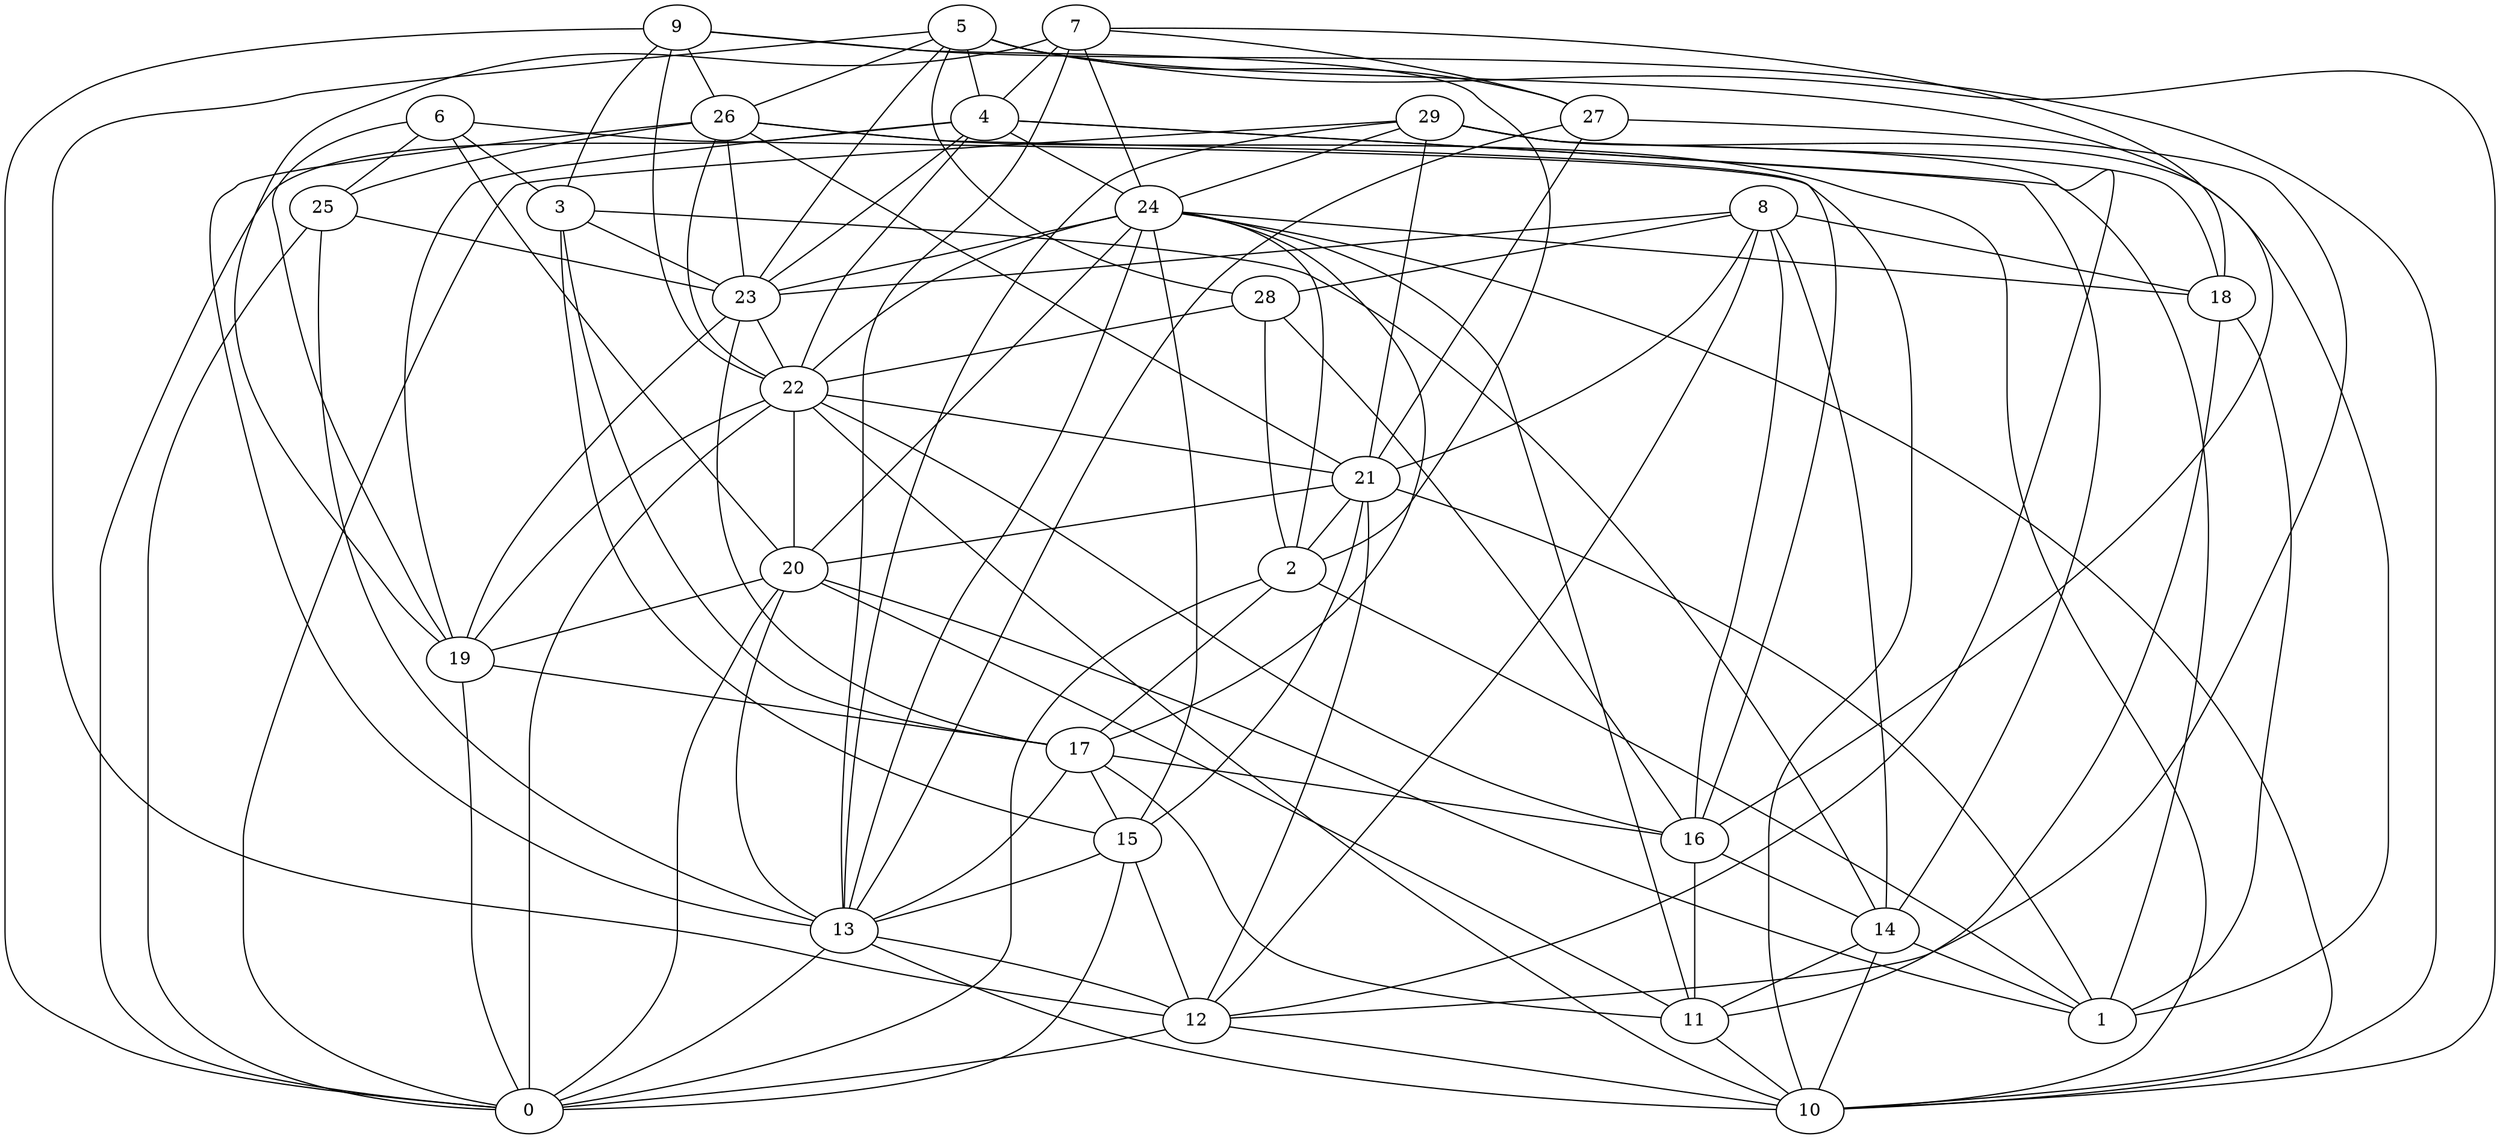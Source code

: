 digraph GG_graph {

subgraph G_graph {
edge [color = black]
"27" -> "12" [dir = none]
"16" -> "14" [dir = none]
"26" -> "23" [dir = none]
"26" -> "22" [dir = none]
"26" -> "10" [dir = none]
"26" -> "25" [dir = none]
"26" -> "21" [dir = none]
"14" -> "11" [dir = none]
"14" -> "1" [dir = none]
"14" -> "10" [dir = none]
"20" -> "1" [dir = none]
"20" -> "11" [dir = none]
"20" -> "13" [dir = none]
"20" -> "19" [dir = none]
"4" -> "19" [dir = none]
"4" -> "23" [dir = none]
"4" -> "22" [dir = none]
"4" -> "24" [dir = none]
"4" -> "0" [dir = none]
"29" -> "21" [dir = none]
"29" -> "1" [dir = none]
"29" -> "18" [dir = none]
"29" -> "0" [dir = none]
"15" -> "13" [dir = none]
"15" -> "12" [dir = none]
"15" -> "0" [dir = none]
"22" -> "16" [dir = none]
"22" -> "20" [dir = none]
"22" -> "21" [dir = none]
"22" -> "0" [dir = none]
"22" -> "10" [dir = none]
"9" -> "26" [dir = none]
"9" -> "0" [dir = none]
"9" -> "10" [dir = none]
"9" -> "22" [dir = none]
"9" -> "3" [dir = none]
"21" -> "20" [dir = none]
"21" -> "2" [dir = none]
"21" -> "12" [dir = none]
"21" -> "1" [dir = none]
"23" -> "19" [dir = none]
"23" -> "17" [dir = none]
"23" -> "22" [dir = none]
"17" -> "13" [dir = none]
"17" -> "15" [dir = none]
"17" -> "11" [dir = none]
"17" -> "16" [dir = none]
"7" -> "27" [dir = none]
"7" -> "24" [dir = none]
"7" -> "18" [dir = none]
"7" -> "19" [dir = none]
"7" -> "4" [dir = none]
"28" -> "2" [dir = none]
"28" -> "16" [dir = none]
"11" -> "10" [dir = none]
"18" -> "1" [dir = none]
"18" -> "11" [dir = none]
"19" -> "17" [dir = none]
"3" -> "14" [dir = none]
"3" -> "17" [dir = none]
"3" -> "15" [dir = none]
"6" -> "20" [dir = none]
"6" -> "10" [dir = none]
"6" -> "25" [dir = none]
"6" -> "19" [dir = none]
"6" -> "3" [dir = none]
"5" -> "12" [dir = none]
"5" -> "27" [dir = none]
"5" -> "23" [dir = none]
"5" -> "10" [dir = none]
"24" -> "17" [dir = none]
"24" -> "18" [dir = none]
"24" -> "23" [dir = none]
"24" -> "15" [dir = none]
"24" -> "2" [dir = none]
"24" -> "11" [dir = none]
"24" -> "13" [dir = none]
"8" -> "28" [dir = none]
"8" -> "23" [dir = none]
"8" -> "14" [dir = none]
"8" -> "12" [dir = none]
"8" -> "21" [dir = none]
"8" -> "16" [dir = none]
"2" -> "0" [dir = none]
"2" -> "17" [dir = none]
"25" -> "0" [dir = none]
"12" -> "10" [dir = none]
"2" -> "1" [dir = none]
"24" -> "22" [dir = none]
"5" -> "16" [dir = none]
"26" -> "16" [dir = none]
"28" -> "22" [dir = none]
"3" -> "23" [dir = none]
"22" -> "19" [dir = none]
"9" -> "2" [dir = none]
"5" -> "26" [dir = none]
"29" -> "13" [dir = none]
"25" -> "13" [dir = none]
"13" -> "10" [dir = none]
"5" -> "4" [dir = none]
"29" -> "24" [dir = none]
"29" -> "12" [dir = none]
"5" -> "28" [dir = none]
"26" -> "13" [dir = none]
"8" -> "18" [dir = none]
"20" -> "0" [dir = none]
"21" -> "15" [dir = none]
"27" -> "21" [dir = none]
"4" -> "1" [dir = none]
"19" -> "0" [dir = none]
"13" -> "0" [dir = none]
"24" -> "20" [dir = none]
"25" -> "23" [dir = none]
"24" -> "10" [dir = none]
"4" -> "14" [dir = none]
"7" -> "13" [dir = none]
"27" -> "13" [dir = none]
"13" -> "12" [dir = none]
"16" -> "11" [dir = none]
"12" -> "0" [dir = none]
}

}
